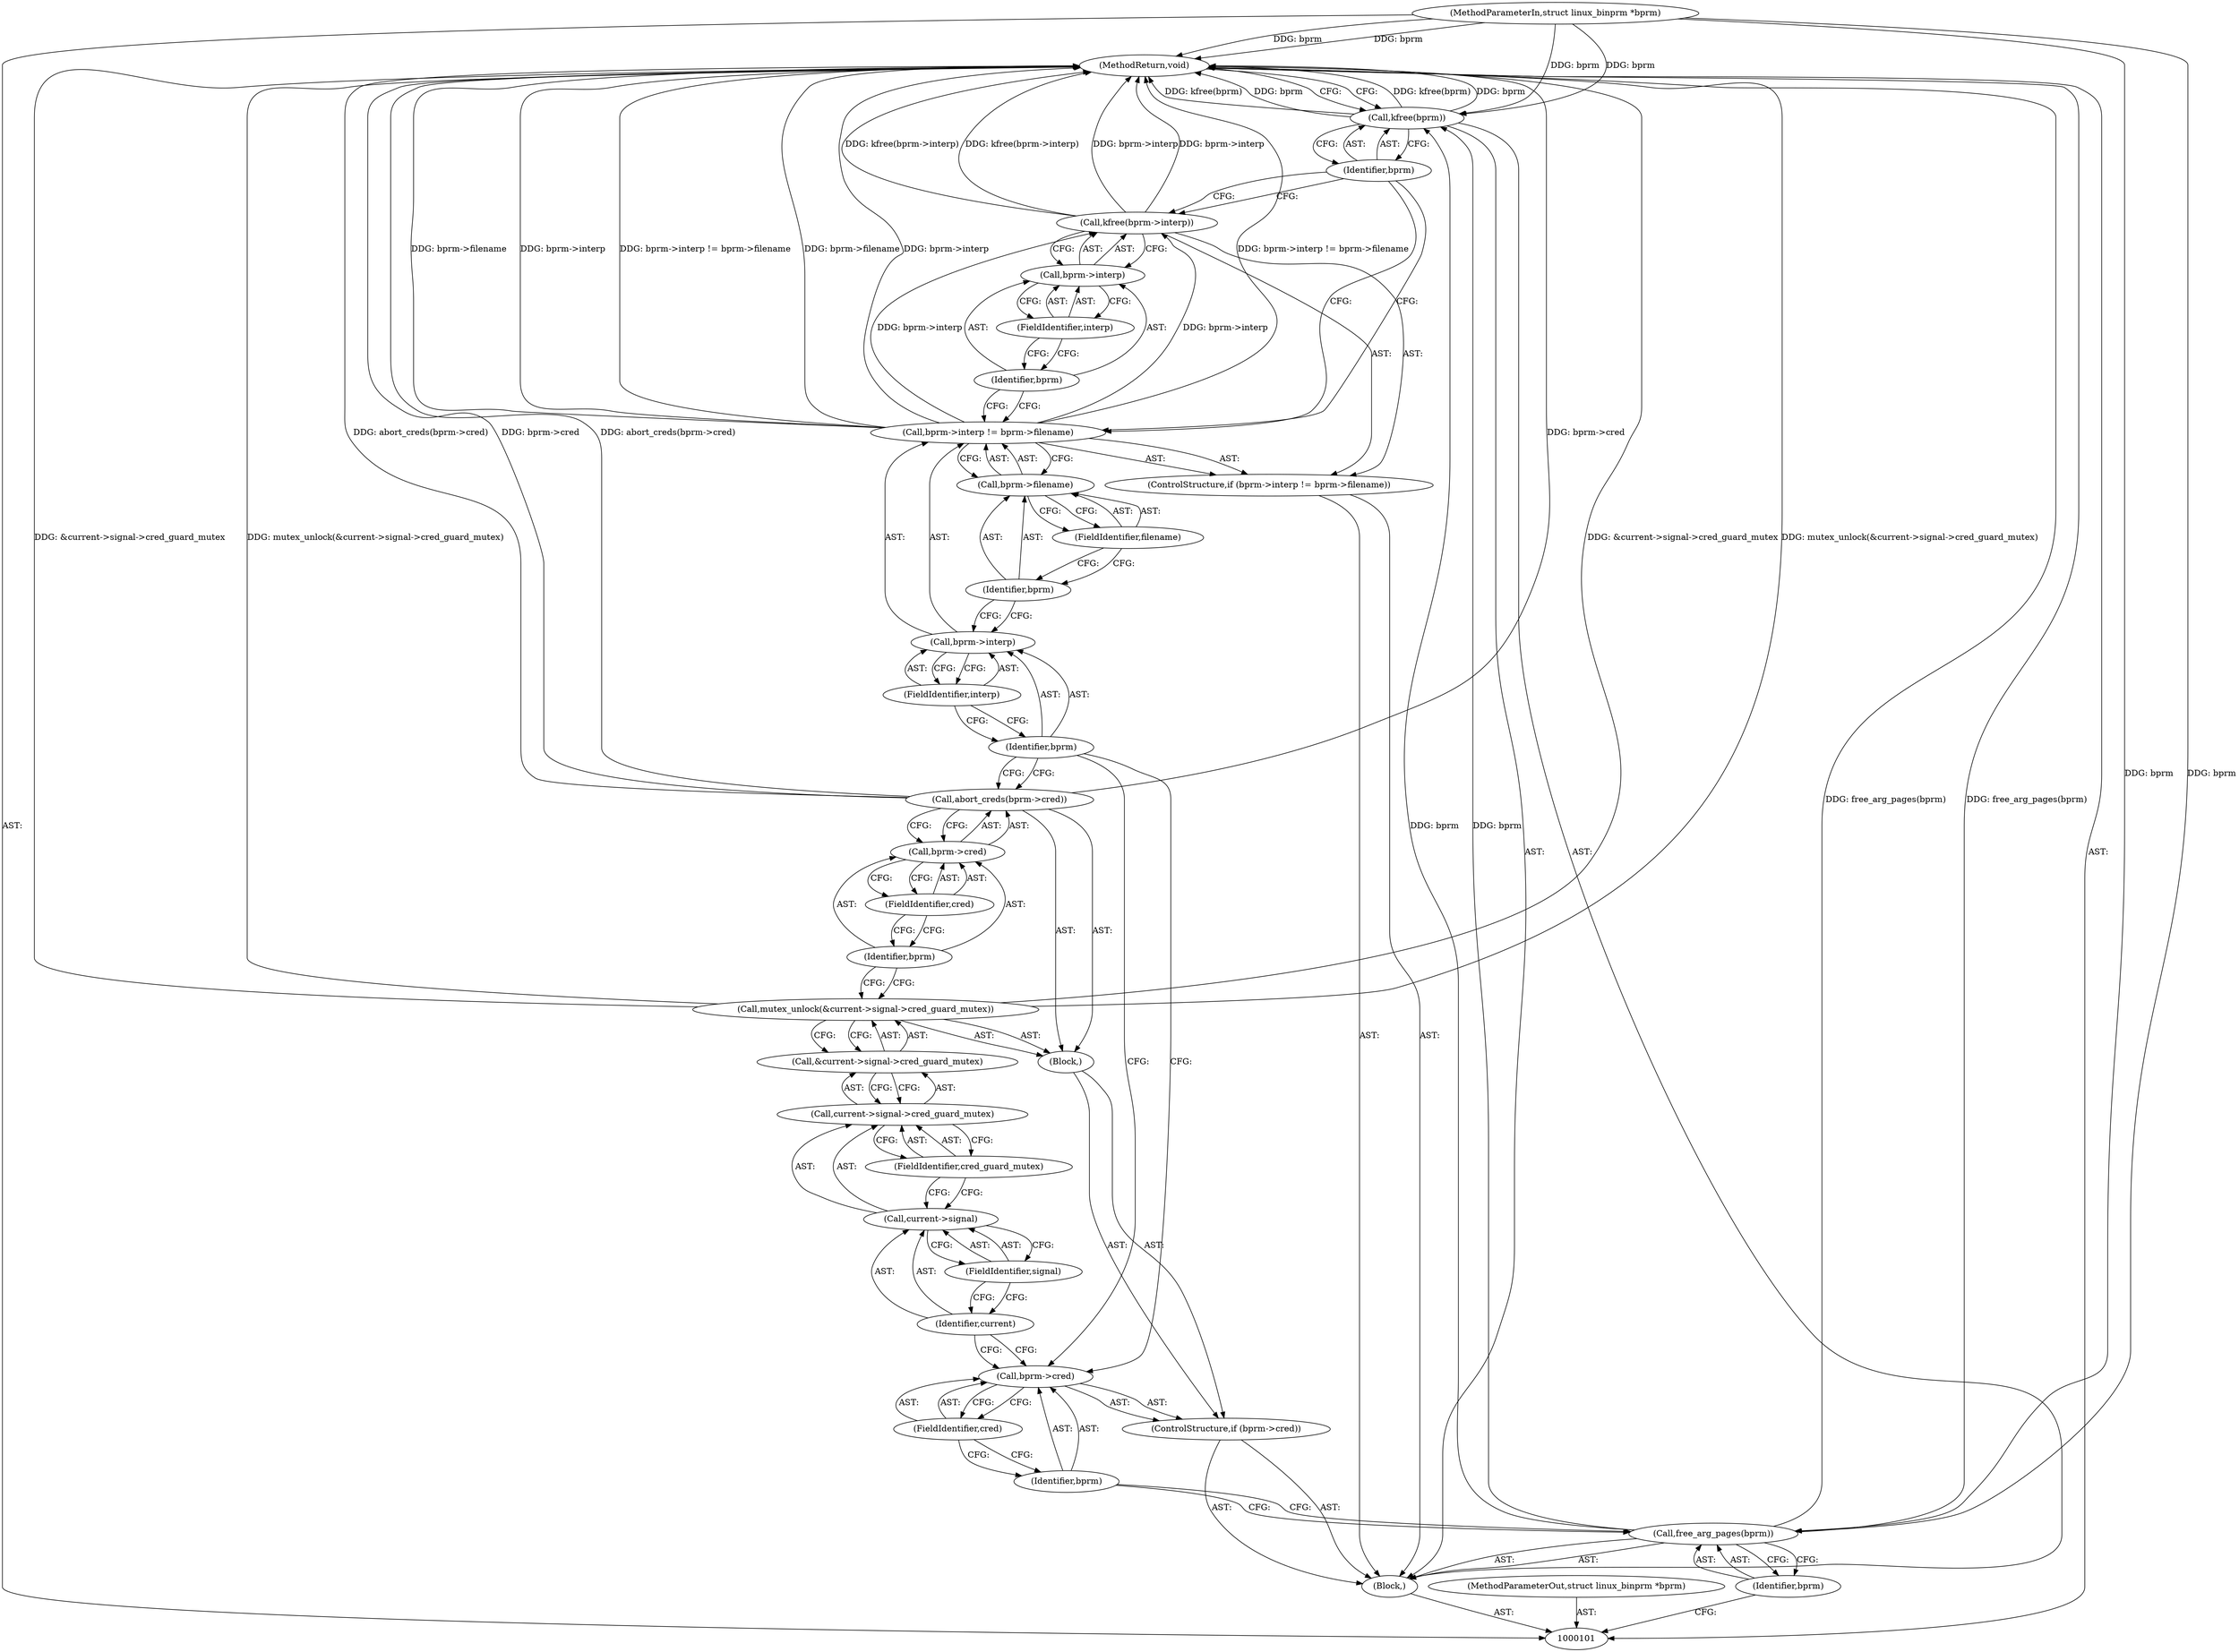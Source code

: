 digraph "0_linux_b66c5984017533316fd1951770302649baf1aa33_1" {
"1000136" [label="(MethodReturn,void)"];
"1000102" [label="(MethodParameterIn,struct linux_binprm *bprm)"];
"1000171" [label="(MethodParameterOut,struct linux_binprm *bprm)"];
"1000133" [label="(FieldIdentifier,interp)"];
"1000130" [label="(Call,kfree(bprm->interp))"];
"1000131" [label="(Call,bprm->interp)"];
"1000132" [label="(Identifier,bprm)"];
"1000134" [label="(Call,kfree(bprm))"];
"1000135" [label="(Identifier,bprm)"];
"1000103" [label="(Block,)"];
"1000104" [label="(Call,free_arg_pages(bprm))"];
"1000105" [label="(Identifier,bprm)"];
"1000106" [label="(ControlStructure,if (bprm->cred))"];
"1000109" [label="(FieldIdentifier,cred)"];
"1000110" [label="(Block,)"];
"1000107" [label="(Call,bprm->cred)"];
"1000108" [label="(Identifier,bprm)"];
"1000112" [label="(Call,&current->signal->cred_guard_mutex)"];
"1000113" [label="(Call,current->signal->cred_guard_mutex)"];
"1000114" [label="(Call,current->signal)"];
"1000115" [label="(Identifier,current)"];
"1000116" [label="(FieldIdentifier,signal)"];
"1000111" [label="(Call,mutex_unlock(&current->signal->cred_guard_mutex))"];
"1000117" [label="(FieldIdentifier,cred_guard_mutex)"];
"1000119" [label="(Call,bprm->cred)"];
"1000120" [label="(Identifier,bprm)"];
"1000121" [label="(FieldIdentifier,cred)"];
"1000118" [label="(Call,abort_creds(bprm->cred))"];
"1000122" [label="(ControlStructure,if (bprm->interp != bprm->filename))"];
"1000126" [label="(FieldIdentifier,interp)"];
"1000127" [label="(Call,bprm->filename)"];
"1000128" [label="(Identifier,bprm)"];
"1000129" [label="(FieldIdentifier,filename)"];
"1000123" [label="(Call,bprm->interp != bprm->filename)"];
"1000124" [label="(Call,bprm->interp)"];
"1000125" [label="(Identifier,bprm)"];
"1000136" -> "1000101"  [label="AST: "];
"1000136" -> "1000134"  [label="CFG: "];
"1000130" -> "1000136"  [label="DDG: kfree(bprm->interp)"];
"1000130" -> "1000136"  [label="DDG: bprm->interp"];
"1000104" -> "1000136"  [label="DDG: free_arg_pages(bprm)"];
"1000123" -> "1000136"  [label="DDG: bprm->interp != bprm->filename"];
"1000123" -> "1000136"  [label="DDG: bprm->filename"];
"1000123" -> "1000136"  [label="DDG: bprm->interp"];
"1000134" -> "1000136"  [label="DDG: kfree(bprm)"];
"1000134" -> "1000136"  [label="DDG: bprm"];
"1000118" -> "1000136"  [label="DDG: abort_creds(bprm->cred)"];
"1000118" -> "1000136"  [label="DDG: bprm->cred"];
"1000111" -> "1000136"  [label="DDG: mutex_unlock(&current->signal->cred_guard_mutex)"];
"1000111" -> "1000136"  [label="DDG: &current->signal->cred_guard_mutex"];
"1000102" -> "1000136"  [label="DDG: bprm"];
"1000102" -> "1000101"  [label="AST: "];
"1000102" -> "1000136"  [label="DDG: bprm"];
"1000102" -> "1000104"  [label="DDG: bprm"];
"1000102" -> "1000134"  [label="DDG: bprm"];
"1000171" -> "1000101"  [label="AST: "];
"1000133" -> "1000131"  [label="AST: "];
"1000133" -> "1000132"  [label="CFG: "];
"1000131" -> "1000133"  [label="CFG: "];
"1000130" -> "1000122"  [label="AST: "];
"1000130" -> "1000131"  [label="CFG: "];
"1000131" -> "1000130"  [label="AST: "];
"1000135" -> "1000130"  [label="CFG: "];
"1000130" -> "1000136"  [label="DDG: kfree(bprm->interp)"];
"1000130" -> "1000136"  [label="DDG: bprm->interp"];
"1000123" -> "1000130"  [label="DDG: bprm->interp"];
"1000131" -> "1000130"  [label="AST: "];
"1000131" -> "1000133"  [label="CFG: "];
"1000132" -> "1000131"  [label="AST: "];
"1000133" -> "1000131"  [label="AST: "];
"1000130" -> "1000131"  [label="CFG: "];
"1000132" -> "1000131"  [label="AST: "];
"1000132" -> "1000123"  [label="CFG: "];
"1000133" -> "1000132"  [label="CFG: "];
"1000134" -> "1000103"  [label="AST: "];
"1000134" -> "1000135"  [label="CFG: "];
"1000135" -> "1000134"  [label="AST: "];
"1000136" -> "1000134"  [label="CFG: "];
"1000134" -> "1000136"  [label="DDG: kfree(bprm)"];
"1000134" -> "1000136"  [label="DDG: bprm"];
"1000104" -> "1000134"  [label="DDG: bprm"];
"1000102" -> "1000134"  [label="DDG: bprm"];
"1000135" -> "1000134"  [label="AST: "];
"1000135" -> "1000130"  [label="CFG: "];
"1000135" -> "1000123"  [label="CFG: "];
"1000134" -> "1000135"  [label="CFG: "];
"1000103" -> "1000101"  [label="AST: "];
"1000104" -> "1000103"  [label="AST: "];
"1000106" -> "1000103"  [label="AST: "];
"1000122" -> "1000103"  [label="AST: "];
"1000134" -> "1000103"  [label="AST: "];
"1000104" -> "1000103"  [label="AST: "];
"1000104" -> "1000105"  [label="CFG: "];
"1000105" -> "1000104"  [label="AST: "];
"1000108" -> "1000104"  [label="CFG: "];
"1000104" -> "1000136"  [label="DDG: free_arg_pages(bprm)"];
"1000102" -> "1000104"  [label="DDG: bprm"];
"1000104" -> "1000134"  [label="DDG: bprm"];
"1000105" -> "1000104"  [label="AST: "];
"1000105" -> "1000101"  [label="CFG: "];
"1000104" -> "1000105"  [label="CFG: "];
"1000106" -> "1000103"  [label="AST: "];
"1000107" -> "1000106"  [label="AST: "];
"1000110" -> "1000106"  [label="AST: "];
"1000109" -> "1000107"  [label="AST: "];
"1000109" -> "1000108"  [label="CFG: "];
"1000107" -> "1000109"  [label="CFG: "];
"1000110" -> "1000106"  [label="AST: "];
"1000111" -> "1000110"  [label="AST: "];
"1000118" -> "1000110"  [label="AST: "];
"1000107" -> "1000106"  [label="AST: "];
"1000107" -> "1000109"  [label="CFG: "];
"1000108" -> "1000107"  [label="AST: "];
"1000109" -> "1000107"  [label="AST: "];
"1000115" -> "1000107"  [label="CFG: "];
"1000125" -> "1000107"  [label="CFG: "];
"1000108" -> "1000107"  [label="AST: "];
"1000108" -> "1000104"  [label="CFG: "];
"1000109" -> "1000108"  [label="CFG: "];
"1000112" -> "1000111"  [label="AST: "];
"1000112" -> "1000113"  [label="CFG: "];
"1000113" -> "1000112"  [label="AST: "];
"1000111" -> "1000112"  [label="CFG: "];
"1000113" -> "1000112"  [label="AST: "];
"1000113" -> "1000117"  [label="CFG: "];
"1000114" -> "1000113"  [label="AST: "];
"1000117" -> "1000113"  [label="AST: "];
"1000112" -> "1000113"  [label="CFG: "];
"1000114" -> "1000113"  [label="AST: "];
"1000114" -> "1000116"  [label="CFG: "];
"1000115" -> "1000114"  [label="AST: "];
"1000116" -> "1000114"  [label="AST: "];
"1000117" -> "1000114"  [label="CFG: "];
"1000115" -> "1000114"  [label="AST: "];
"1000115" -> "1000107"  [label="CFG: "];
"1000116" -> "1000115"  [label="CFG: "];
"1000116" -> "1000114"  [label="AST: "];
"1000116" -> "1000115"  [label="CFG: "];
"1000114" -> "1000116"  [label="CFG: "];
"1000111" -> "1000110"  [label="AST: "];
"1000111" -> "1000112"  [label="CFG: "];
"1000112" -> "1000111"  [label="AST: "];
"1000120" -> "1000111"  [label="CFG: "];
"1000111" -> "1000136"  [label="DDG: mutex_unlock(&current->signal->cred_guard_mutex)"];
"1000111" -> "1000136"  [label="DDG: &current->signal->cred_guard_mutex"];
"1000117" -> "1000113"  [label="AST: "];
"1000117" -> "1000114"  [label="CFG: "];
"1000113" -> "1000117"  [label="CFG: "];
"1000119" -> "1000118"  [label="AST: "];
"1000119" -> "1000121"  [label="CFG: "];
"1000120" -> "1000119"  [label="AST: "];
"1000121" -> "1000119"  [label="AST: "];
"1000118" -> "1000119"  [label="CFG: "];
"1000120" -> "1000119"  [label="AST: "];
"1000120" -> "1000111"  [label="CFG: "];
"1000121" -> "1000120"  [label="CFG: "];
"1000121" -> "1000119"  [label="AST: "];
"1000121" -> "1000120"  [label="CFG: "];
"1000119" -> "1000121"  [label="CFG: "];
"1000118" -> "1000110"  [label="AST: "];
"1000118" -> "1000119"  [label="CFG: "];
"1000119" -> "1000118"  [label="AST: "];
"1000125" -> "1000118"  [label="CFG: "];
"1000118" -> "1000136"  [label="DDG: abort_creds(bprm->cred)"];
"1000118" -> "1000136"  [label="DDG: bprm->cred"];
"1000122" -> "1000103"  [label="AST: "];
"1000123" -> "1000122"  [label="AST: "];
"1000130" -> "1000122"  [label="AST: "];
"1000126" -> "1000124"  [label="AST: "];
"1000126" -> "1000125"  [label="CFG: "];
"1000124" -> "1000126"  [label="CFG: "];
"1000127" -> "1000123"  [label="AST: "];
"1000127" -> "1000129"  [label="CFG: "];
"1000128" -> "1000127"  [label="AST: "];
"1000129" -> "1000127"  [label="AST: "];
"1000123" -> "1000127"  [label="CFG: "];
"1000128" -> "1000127"  [label="AST: "];
"1000128" -> "1000124"  [label="CFG: "];
"1000129" -> "1000128"  [label="CFG: "];
"1000129" -> "1000127"  [label="AST: "];
"1000129" -> "1000128"  [label="CFG: "];
"1000127" -> "1000129"  [label="CFG: "];
"1000123" -> "1000122"  [label="AST: "];
"1000123" -> "1000127"  [label="CFG: "];
"1000124" -> "1000123"  [label="AST: "];
"1000127" -> "1000123"  [label="AST: "];
"1000132" -> "1000123"  [label="CFG: "];
"1000135" -> "1000123"  [label="CFG: "];
"1000123" -> "1000136"  [label="DDG: bprm->interp != bprm->filename"];
"1000123" -> "1000136"  [label="DDG: bprm->filename"];
"1000123" -> "1000136"  [label="DDG: bprm->interp"];
"1000123" -> "1000130"  [label="DDG: bprm->interp"];
"1000124" -> "1000123"  [label="AST: "];
"1000124" -> "1000126"  [label="CFG: "];
"1000125" -> "1000124"  [label="AST: "];
"1000126" -> "1000124"  [label="AST: "];
"1000128" -> "1000124"  [label="CFG: "];
"1000125" -> "1000124"  [label="AST: "];
"1000125" -> "1000118"  [label="CFG: "];
"1000125" -> "1000107"  [label="CFG: "];
"1000126" -> "1000125"  [label="CFG: "];
}
